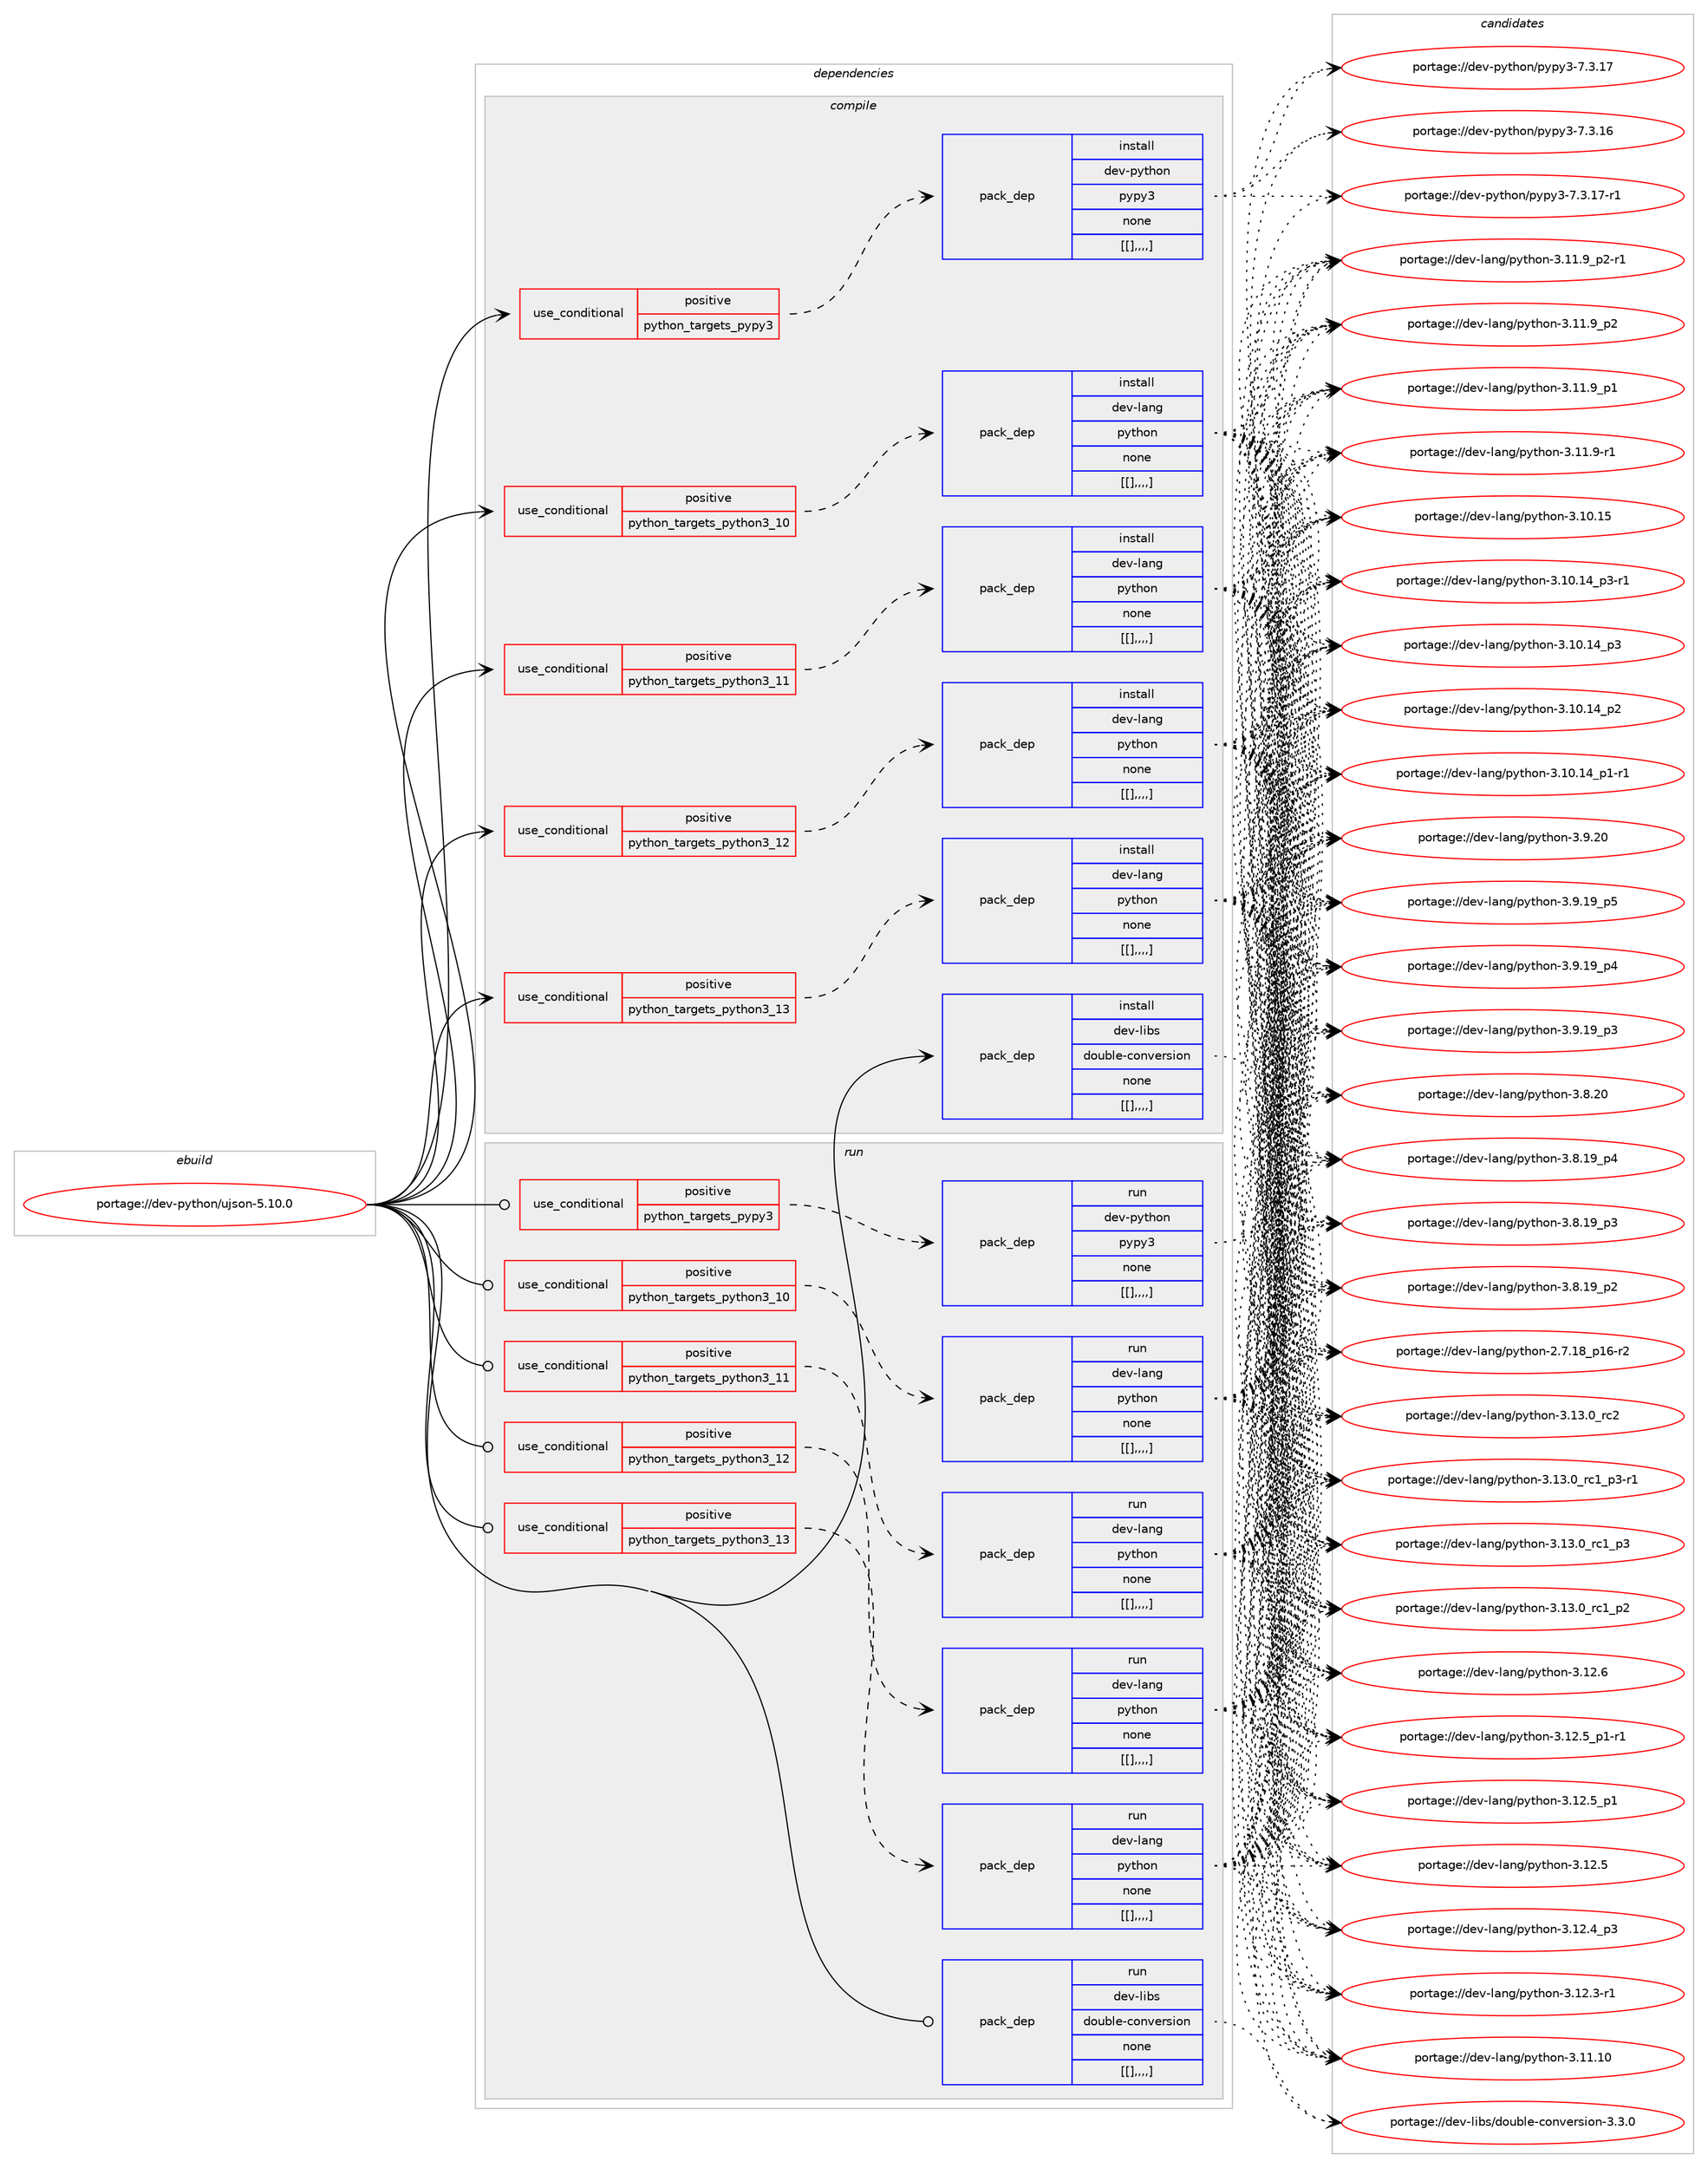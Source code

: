 digraph prolog {

# *************
# Graph options
# *************

newrank=true;
concentrate=true;
compound=true;
graph [rankdir=LR,fontname=Helvetica,fontsize=10,ranksep=1.5];#, ranksep=2.5, nodesep=0.2];
edge  [arrowhead=vee];
node  [fontname=Helvetica,fontsize=10];

# **********
# The ebuild
# **********

subgraph cluster_leftcol {
color=gray;
label=<<i>ebuild</i>>;
id [label="portage://dev-python/ujson-5.10.0", color=red, width=4, href="../dev-python/ujson-5.10.0.svg"];
}

# ****************
# The dependencies
# ****************

subgraph cluster_midcol {
color=gray;
label=<<i>dependencies</i>>;
subgraph cluster_compile {
fillcolor="#eeeeee";
style=filled;
label=<<i>compile</i>>;
subgraph cond41889 {
dependency168831 [label=<<TABLE BORDER="0" CELLBORDER="1" CELLSPACING="0" CELLPADDING="4"><TR><TD ROWSPAN="3" CELLPADDING="10">use_conditional</TD></TR><TR><TD>positive</TD></TR><TR><TD>python_targets_pypy3</TD></TR></TABLE>>, shape=none, color=red];
subgraph pack125676 {
dependency168832 [label=<<TABLE BORDER="0" CELLBORDER="1" CELLSPACING="0" CELLPADDING="4" WIDTH="220"><TR><TD ROWSPAN="6" CELLPADDING="30">pack_dep</TD></TR><TR><TD WIDTH="110">install</TD></TR><TR><TD>dev-python</TD></TR><TR><TD>pypy3</TD></TR><TR><TD>none</TD></TR><TR><TD>[[],,,,]</TD></TR></TABLE>>, shape=none, color=blue];
}
dependency168831:e -> dependency168832:w [weight=20,style="dashed",arrowhead="vee"];
}
id:e -> dependency168831:w [weight=20,style="solid",arrowhead="vee"];
subgraph cond41890 {
dependency168833 [label=<<TABLE BORDER="0" CELLBORDER="1" CELLSPACING="0" CELLPADDING="4"><TR><TD ROWSPAN="3" CELLPADDING="10">use_conditional</TD></TR><TR><TD>positive</TD></TR><TR><TD>python_targets_python3_10</TD></TR></TABLE>>, shape=none, color=red];
subgraph pack125677 {
dependency168834 [label=<<TABLE BORDER="0" CELLBORDER="1" CELLSPACING="0" CELLPADDING="4" WIDTH="220"><TR><TD ROWSPAN="6" CELLPADDING="30">pack_dep</TD></TR><TR><TD WIDTH="110">install</TD></TR><TR><TD>dev-lang</TD></TR><TR><TD>python</TD></TR><TR><TD>none</TD></TR><TR><TD>[[],,,,]</TD></TR></TABLE>>, shape=none, color=blue];
}
dependency168833:e -> dependency168834:w [weight=20,style="dashed",arrowhead="vee"];
}
id:e -> dependency168833:w [weight=20,style="solid",arrowhead="vee"];
subgraph cond41891 {
dependency168835 [label=<<TABLE BORDER="0" CELLBORDER="1" CELLSPACING="0" CELLPADDING="4"><TR><TD ROWSPAN="3" CELLPADDING="10">use_conditional</TD></TR><TR><TD>positive</TD></TR><TR><TD>python_targets_python3_11</TD></TR></TABLE>>, shape=none, color=red];
subgraph pack125678 {
dependency168836 [label=<<TABLE BORDER="0" CELLBORDER="1" CELLSPACING="0" CELLPADDING="4" WIDTH="220"><TR><TD ROWSPAN="6" CELLPADDING="30">pack_dep</TD></TR><TR><TD WIDTH="110">install</TD></TR><TR><TD>dev-lang</TD></TR><TR><TD>python</TD></TR><TR><TD>none</TD></TR><TR><TD>[[],,,,]</TD></TR></TABLE>>, shape=none, color=blue];
}
dependency168835:e -> dependency168836:w [weight=20,style="dashed",arrowhead="vee"];
}
id:e -> dependency168835:w [weight=20,style="solid",arrowhead="vee"];
subgraph cond41892 {
dependency168837 [label=<<TABLE BORDER="0" CELLBORDER="1" CELLSPACING="0" CELLPADDING="4"><TR><TD ROWSPAN="3" CELLPADDING="10">use_conditional</TD></TR><TR><TD>positive</TD></TR><TR><TD>python_targets_python3_12</TD></TR></TABLE>>, shape=none, color=red];
subgraph pack125679 {
dependency168838 [label=<<TABLE BORDER="0" CELLBORDER="1" CELLSPACING="0" CELLPADDING="4" WIDTH="220"><TR><TD ROWSPAN="6" CELLPADDING="30">pack_dep</TD></TR><TR><TD WIDTH="110">install</TD></TR><TR><TD>dev-lang</TD></TR><TR><TD>python</TD></TR><TR><TD>none</TD></TR><TR><TD>[[],,,,]</TD></TR></TABLE>>, shape=none, color=blue];
}
dependency168837:e -> dependency168838:w [weight=20,style="dashed",arrowhead="vee"];
}
id:e -> dependency168837:w [weight=20,style="solid",arrowhead="vee"];
subgraph cond41893 {
dependency168839 [label=<<TABLE BORDER="0" CELLBORDER="1" CELLSPACING="0" CELLPADDING="4"><TR><TD ROWSPAN="3" CELLPADDING="10">use_conditional</TD></TR><TR><TD>positive</TD></TR><TR><TD>python_targets_python3_13</TD></TR></TABLE>>, shape=none, color=red];
subgraph pack125680 {
dependency168840 [label=<<TABLE BORDER="0" CELLBORDER="1" CELLSPACING="0" CELLPADDING="4" WIDTH="220"><TR><TD ROWSPAN="6" CELLPADDING="30">pack_dep</TD></TR><TR><TD WIDTH="110">install</TD></TR><TR><TD>dev-lang</TD></TR><TR><TD>python</TD></TR><TR><TD>none</TD></TR><TR><TD>[[],,,,]</TD></TR></TABLE>>, shape=none, color=blue];
}
dependency168839:e -> dependency168840:w [weight=20,style="dashed",arrowhead="vee"];
}
id:e -> dependency168839:w [weight=20,style="solid",arrowhead="vee"];
subgraph pack125681 {
dependency168841 [label=<<TABLE BORDER="0" CELLBORDER="1" CELLSPACING="0" CELLPADDING="4" WIDTH="220"><TR><TD ROWSPAN="6" CELLPADDING="30">pack_dep</TD></TR><TR><TD WIDTH="110">install</TD></TR><TR><TD>dev-libs</TD></TR><TR><TD>double-conversion</TD></TR><TR><TD>none</TD></TR><TR><TD>[[],,,,]</TD></TR></TABLE>>, shape=none, color=blue];
}
id:e -> dependency168841:w [weight=20,style="solid",arrowhead="vee"];
}
subgraph cluster_compileandrun {
fillcolor="#eeeeee";
style=filled;
label=<<i>compile and run</i>>;
}
subgraph cluster_run {
fillcolor="#eeeeee";
style=filled;
label=<<i>run</i>>;
subgraph cond41894 {
dependency168842 [label=<<TABLE BORDER="0" CELLBORDER="1" CELLSPACING="0" CELLPADDING="4"><TR><TD ROWSPAN="3" CELLPADDING="10">use_conditional</TD></TR><TR><TD>positive</TD></TR><TR><TD>python_targets_pypy3</TD></TR></TABLE>>, shape=none, color=red];
subgraph pack125682 {
dependency168843 [label=<<TABLE BORDER="0" CELLBORDER="1" CELLSPACING="0" CELLPADDING="4" WIDTH="220"><TR><TD ROWSPAN="6" CELLPADDING="30">pack_dep</TD></TR><TR><TD WIDTH="110">run</TD></TR><TR><TD>dev-python</TD></TR><TR><TD>pypy3</TD></TR><TR><TD>none</TD></TR><TR><TD>[[],,,,]</TD></TR></TABLE>>, shape=none, color=blue];
}
dependency168842:e -> dependency168843:w [weight=20,style="dashed",arrowhead="vee"];
}
id:e -> dependency168842:w [weight=20,style="solid",arrowhead="odot"];
subgraph cond41895 {
dependency168844 [label=<<TABLE BORDER="0" CELLBORDER="1" CELLSPACING="0" CELLPADDING="4"><TR><TD ROWSPAN="3" CELLPADDING="10">use_conditional</TD></TR><TR><TD>positive</TD></TR><TR><TD>python_targets_python3_10</TD></TR></TABLE>>, shape=none, color=red];
subgraph pack125683 {
dependency168845 [label=<<TABLE BORDER="0" CELLBORDER="1" CELLSPACING="0" CELLPADDING="4" WIDTH="220"><TR><TD ROWSPAN="6" CELLPADDING="30">pack_dep</TD></TR><TR><TD WIDTH="110">run</TD></TR><TR><TD>dev-lang</TD></TR><TR><TD>python</TD></TR><TR><TD>none</TD></TR><TR><TD>[[],,,,]</TD></TR></TABLE>>, shape=none, color=blue];
}
dependency168844:e -> dependency168845:w [weight=20,style="dashed",arrowhead="vee"];
}
id:e -> dependency168844:w [weight=20,style="solid",arrowhead="odot"];
subgraph cond41896 {
dependency168846 [label=<<TABLE BORDER="0" CELLBORDER="1" CELLSPACING="0" CELLPADDING="4"><TR><TD ROWSPAN="3" CELLPADDING="10">use_conditional</TD></TR><TR><TD>positive</TD></TR><TR><TD>python_targets_python3_11</TD></TR></TABLE>>, shape=none, color=red];
subgraph pack125684 {
dependency168847 [label=<<TABLE BORDER="0" CELLBORDER="1" CELLSPACING="0" CELLPADDING="4" WIDTH="220"><TR><TD ROWSPAN="6" CELLPADDING="30">pack_dep</TD></TR><TR><TD WIDTH="110">run</TD></TR><TR><TD>dev-lang</TD></TR><TR><TD>python</TD></TR><TR><TD>none</TD></TR><TR><TD>[[],,,,]</TD></TR></TABLE>>, shape=none, color=blue];
}
dependency168846:e -> dependency168847:w [weight=20,style="dashed",arrowhead="vee"];
}
id:e -> dependency168846:w [weight=20,style="solid",arrowhead="odot"];
subgraph cond41897 {
dependency168848 [label=<<TABLE BORDER="0" CELLBORDER="1" CELLSPACING="0" CELLPADDING="4"><TR><TD ROWSPAN="3" CELLPADDING="10">use_conditional</TD></TR><TR><TD>positive</TD></TR><TR><TD>python_targets_python3_12</TD></TR></TABLE>>, shape=none, color=red];
subgraph pack125685 {
dependency168849 [label=<<TABLE BORDER="0" CELLBORDER="1" CELLSPACING="0" CELLPADDING="4" WIDTH="220"><TR><TD ROWSPAN="6" CELLPADDING="30">pack_dep</TD></TR><TR><TD WIDTH="110">run</TD></TR><TR><TD>dev-lang</TD></TR><TR><TD>python</TD></TR><TR><TD>none</TD></TR><TR><TD>[[],,,,]</TD></TR></TABLE>>, shape=none, color=blue];
}
dependency168848:e -> dependency168849:w [weight=20,style="dashed",arrowhead="vee"];
}
id:e -> dependency168848:w [weight=20,style="solid",arrowhead="odot"];
subgraph cond41898 {
dependency168850 [label=<<TABLE BORDER="0" CELLBORDER="1" CELLSPACING="0" CELLPADDING="4"><TR><TD ROWSPAN="3" CELLPADDING="10">use_conditional</TD></TR><TR><TD>positive</TD></TR><TR><TD>python_targets_python3_13</TD></TR></TABLE>>, shape=none, color=red];
subgraph pack125686 {
dependency168851 [label=<<TABLE BORDER="0" CELLBORDER="1" CELLSPACING="0" CELLPADDING="4" WIDTH="220"><TR><TD ROWSPAN="6" CELLPADDING="30">pack_dep</TD></TR><TR><TD WIDTH="110">run</TD></TR><TR><TD>dev-lang</TD></TR><TR><TD>python</TD></TR><TR><TD>none</TD></TR><TR><TD>[[],,,,]</TD></TR></TABLE>>, shape=none, color=blue];
}
dependency168850:e -> dependency168851:w [weight=20,style="dashed",arrowhead="vee"];
}
id:e -> dependency168850:w [weight=20,style="solid",arrowhead="odot"];
subgraph pack125687 {
dependency168852 [label=<<TABLE BORDER="0" CELLBORDER="1" CELLSPACING="0" CELLPADDING="4" WIDTH="220"><TR><TD ROWSPAN="6" CELLPADDING="30">pack_dep</TD></TR><TR><TD WIDTH="110">run</TD></TR><TR><TD>dev-libs</TD></TR><TR><TD>double-conversion</TD></TR><TR><TD>none</TD></TR><TR><TD>[[],,,,]</TD></TR></TABLE>>, shape=none, color=blue];
}
id:e -> dependency168852:w [weight=20,style="solid",arrowhead="odot"];
}
}

# **************
# The candidates
# **************

subgraph cluster_choices {
rank=same;
color=gray;
label=<<i>candidates</i>>;

subgraph choice125676 {
color=black;
nodesep=1;
choice100101118451121211161041111104711212111212151455546514649554511449 [label="portage://dev-python/pypy3-7.3.17-r1", color=red, width=4,href="../dev-python/pypy3-7.3.17-r1.svg"];
choice10010111845112121116104111110471121211121215145554651464955 [label="portage://dev-python/pypy3-7.3.17", color=red, width=4,href="../dev-python/pypy3-7.3.17.svg"];
choice10010111845112121116104111110471121211121215145554651464954 [label="portage://dev-python/pypy3-7.3.16", color=red, width=4,href="../dev-python/pypy3-7.3.16.svg"];
dependency168832:e -> choice100101118451121211161041111104711212111212151455546514649554511449:w [style=dotted,weight="100"];
dependency168832:e -> choice10010111845112121116104111110471121211121215145554651464955:w [style=dotted,weight="100"];
dependency168832:e -> choice10010111845112121116104111110471121211121215145554651464954:w [style=dotted,weight="100"];
}
subgraph choice125677 {
color=black;
nodesep=1;
choice10010111845108971101034711212111610411111045514649514648951149950 [label="portage://dev-lang/python-3.13.0_rc2", color=red, width=4,href="../dev-lang/python-3.13.0_rc2.svg"];
choice1001011184510897110103471121211161041111104551464951464895114994995112514511449 [label="portage://dev-lang/python-3.13.0_rc1_p3-r1", color=red, width=4,href="../dev-lang/python-3.13.0_rc1_p3-r1.svg"];
choice100101118451089711010347112121116104111110455146495146489511499499511251 [label="portage://dev-lang/python-3.13.0_rc1_p3", color=red, width=4,href="../dev-lang/python-3.13.0_rc1_p3.svg"];
choice100101118451089711010347112121116104111110455146495146489511499499511250 [label="portage://dev-lang/python-3.13.0_rc1_p2", color=red, width=4,href="../dev-lang/python-3.13.0_rc1_p2.svg"];
choice10010111845108971101034711212111610411111045514649504654 [label="portage://dev-lang/python-3.12.6", color=red, width=4,href="../dev-lang/python-3.12.6.svg"];
choice1001011184510897110103471121211161041111104551464950465395112494511449 [label="portage://dev-lang/python-3.12.5_p1-r1", color=red, width=4,href="../dev-lang/python-3.12.5_p1-r1.svg"];
choice100101118451089711010347112121116104111110455146495046539511249 [label="portage://dev-lang/python-3.12.5_p1", color=red, width=4,href="../dev-lang/python-3.12.5_p1.svg"];
choice10010111845108971101034711212111610411111045514649504653 [label="portage://dev-lang/python-3.12.5", color=red, width=4,href="../dev-lang/python-3.12.5.svg"];
choice100101118451089711010347112121116104111110455146495046529511251 [label="portage://dev-lang/python-3.12.4_p3", color=red, width=4,href="../dev-lang/python-3.12.4_p3.svg"];
choice100101118451089711010347112121116104111110455146495046514511449 [label="portage://dev-lang/python-3.12.3-r1", color=red, width=4,href="../dev-lang/python-3.12.3-r1.svg"];
choice1001011184510897110103471121211161041111104551464949464948 [label="portage://dev-lang/python-3.11.10", color=red, width=4,href="../dev-lang/python-3.11.10.svg"];
choice1001011184510897110103471121211161041111104551464949465795112504511449 [label="portage://dev-lang/python-3.11.9_p2-r1", color=red, width=4,href="../dev-lang/python-3.11.9_p2-r1.svg"];
choice100101118451089711010347112121116104111110455146494946579511250 [label="portage://dev-lang/python-3.11.9_p2", color=red, width=4,href="../dev-lang/python-3.11.9_p2.svg"];
choice100101118451089711010347112121116104111110455146494946579511249 [label="portage://dev-lang/python-3.11.9_p1", color=red, width=4,href="../dev-lang/python-3.11.9_p1.svg"];
choice100101118451089711010347112121116104111110455146494946574511449 [label="portage://dev-lang/python-3.11.9-r1", color=red, width=4,href="../dev-lang/python-3.11.9-r1.svg"];
choice1001011184510897110103471121211161041111104551464948464953 [label="portage://dev-lang/python-3.10.15", color=red, width=4,href="../dev-lang/python-3.10.15.svg"];
choice100101118451089711010347112121116104111110455146494846495295112514511449 [label="portage://dev-lang/python-3.10.14_p3-r1", color=red, width=4,href="../dev-lang/python-3.10.14_p3-r1.svg"];
choice10010111845108971101034711212111610411111045514649484649529511251 [label="portage://dev-lang/python-3.10.14_p3", color=red, width=4,href="../dev-lang/python-3.10.14_p3.svg"];
choice10010111845108971101034711212111610411111045514649484649529511250 [label="portage://dev-lang/python-3.10.14_p2", color=red, width=4,href="../dev-lang/python-3.10.14_p2.svg"];
choice100101118451089711010347112121116104111110455146494846495295112494511449 [label="portage://dev-lang/python-3.10.14_p1-r1", color=red, width=4,href="../dev-lang/python-3.10.14_p1-r1.svg"];
choice10010111845108971101034711212111610411111045514657465048 [label="portage://dev-lang/python-3.9.20", color=red, width=4,href="../dev-lang/python-3.9.20.svg"];
choice100101118451089711010347112121116104111110455146574649579511253 [label="portage://dev-lang/python-3.9.19_p5", color=red, width=4,href="../dev-lang/python-3.9.19_p5.svg"];
choice100101118451089711010347112121116104111110455146574649579511252 [label="portage://dev-lang/python-3.9.19_p4", color=red, width=4,href="../dev-lang/python-3.9.19_p4.svg"];
choice100101118451089711010347112121116104111110455146574649579511251 [label="portage://dev-lang/python-3.9.19_p3", color=red, width=4,href="../dev-lang/python-3.9.19_p3.svg"];
choice10010111845108971101034711212111610411111045514656465048 [label="portage://dev-lang/python-3.8.20", color=red, width=4,href="../dev-lang/python-3.8.20.svg"];
choice100101118451089711010347112121116104111110455146564649579511252 [label="portage://dev-lang/python-3.8.19_p4", color=red, width=4,href="../dev-lang/python-3.8.19_p4.svg"];
choice100101118451089711010347112121116104111110455146564649579511251 [label="portage://dev-lang/python-3.8.19_p3", color=red, width=4,href="../dev-lang/python-3.8.19_p3.svg"];
choice100101118451089711010347112121116104111110455146564649579511250 [label="portage://dev-lang/python-3.8.19_p2", color=red, width=4,href="../dev-lang/python-3.8.19_p2.svg"];
choice100101118451089711010347112121116104111110455046554649569511249544511450 [label="portage://dev-lang/python-2.7.18_p16-r2", color=red, width=4,href="../dev-lang/python-2.7.18_p16-r2.svg"];
dependency168834:e -> choice10010111845108971101034711212111610411111045514649514648951149950:w [style=dotted,weight="100"];
dependency168834:e -> choice1001011184510897110103471121211161041111104551464951464895114994995112514511449:w [style=dotted,weight="100"];
dependency168834:e -> choice100101118451089711010347112121116104111110455146495146489511499499511251:w [style=dotted,weight="100"];
dependency168834:e -> choice100101118451089711010347112121116104111110455146495146489511499499511250:w [style=dotted,weight="100"];
dependency168834:e -> choice10010111845108971101034711212111610411111045514649504654:w [style=dotted,weight="100"];
dependency168834:e -> choice1001011184510897110103471121211161041111104551464950465395112494511449:w [style=dotted,weight="100"];
dependency168834:e -> choice100101118451089711010347112121116104111110455146495046539511249:w [style=dotted,weight="100"];
dependency168834:e -> choice10010111845108971101034711212111610411111045514649504653:w [style=dotted,weight="100"];
dependency168834:e -> choice100101118451089711010347112121116104111110455146495046529511251:w [style=dotted,weight="100"];
dependency168834:e -> choice100101118451089711010347112121116104111110455146495046514511449:w [style=dotted,weight="100"];
dependency168834:e -> choice1001011184510897110103471121211161041111104551464949464948:w [style=dotted,weight="100"];
dependency168834:e -> choice1001011184510897110103471121211161041111104551464949465795112504511449:w [style=dotted,weight="100"];
dependency168834:e -> choice100101118451089711010347112121116104111110455146494946579511250:w [style=dotted,weight="100"];
dependency168834:e -> choice100101118451089711010347112121116104111110455146494946579511249:w [style=dotted,weight="100"];
dependency168834:e -> choice100101118451089711010347112121116104111110455146494946574511449:w [style=dotted,weight="100"];
dependency168834:e -> choice1001011184510897110103471121211161041111104551464948464953:w [style=dotted,weight="100"];
dependency168834:e -> choice100101118451089711010347112121116104111110455146494846495295112514511449:w [style=dotted,weight="100"];
dependency168834:e -> choice10010111845108971101034711212111610411111045514649484649529511251:w [style=dotted,weight="100"];
dependency168834:e -> choice10010111845108971101034711212111610411111045514649484649529511250:w [style=dotted,weight="100"];
dependency168834:e -> choice100101118451089711010347112121116104111110455146494846495295112494511449:w [style=dotted,weight="100"];
dependency168834:e -> choice10010111845108971101034711212111610411111045514657465048:w [style=dotted,weight="100"];
dependency168834:e -> choice100101118451089711010347112121116104111110455146574649579511253:w [style=dotted,weight="100"];
dependency168834:e -> choice100101118451089711010347112121116104111110455146574649579511252:w [style=dotted,weight="100"];
dependency168834:e -> choice100101118451089711010347112121116104111110455146574649579511251:w [style=dotted,weight="100"];
dependency168834:e -> choice10010111845108971101034711212111610411111045514656465048:w [style=dotted,weight="100"];
dependency168834:e -> choice100101118451089711010347112121116104111110455146564649579511252:w [style=dotted,weight="100"];
dependency168834:e -> choice100101118451089711010347112121116104111110455146564649579511251:w [style=dotted,weight="100"];
dependency168834:e -> choice100101118451089711010347112121116104111110455146564649579511250:w [style=dotted,weight="100"];
dependency168834:e -> choice100101118451089711010347112121116104111110455046554649569511249544511450:w [style=dotted,weight="100"];
}
subgraph choice125678 {
color=black;
nodesep=1;
choice10010111845108971101034711212111610411111045514649514648951149950 [label="portage://dev-lang/python-3.13.0_rc2", color=red, width=4,href="../dev-lang/python-3.13.0_rc2.svg"];
choice1001011184510897110103471121211161041111104551464951464895114994995112514511449 [label="portage://dev-lang/python-3.13.0_rc1_p3-r1", color=red, width=4,href="../dev-lang/python-3.13.0_rc1_p3-r1.svg"];
choice100101118451089711010347112121116104111110455146495146489511499499511251 [label="portage://dev-lang/python-3.13.0_rc1_p3", color=red, width=4,href="../dev-lang/python-3.13.0_rc1_p3.svg"];
choice100101118451089711010347112121116104111110455146495146489511499499511250 [label="portage://dev-lang/python-3.13.0_rc1_p2", color=red, width=4,href="../dev-lang/python-3.13.0_rc1_p2.svg"];
choice10010111845108971101034711212111610411111045514649504654 [label="portage://dev-lang/python-3.12.6", color=red, width=4,href="../dev-lang/python-3.12.6.svg"];
choice1001011184510897110103471121211161041111104551464950465395112494511449 [label="portage://dev-lang/python-3.12.5_p1-r1", color=red, width=4,href="../dev-lang/python-3.12.5_p1-r1.svg"];
choice100101118451089711010347112121116104111110455146495046539511249 [label="portage://dev-lang/python-3.12.5_p1", color=red, width=4,href="../dev-lang/python-3.12.5_p1.svg"];
choice10010111845108971101034711212111610411111045514649504653 [label="portage://dev-lang/python-3.12.5", color=red, width=4,href="../dev-lang/python-3.12.5.svg"];
choice100101118451089711010347112121116104111110455146495046529511251 [label="portage://dev-lang/python-3.12.4_p3", color=red, width=4,href="../dev-lang/python-3.12.4_p3.svg"];
choice100101118451089711010347112121116104111110455146495046514511449 [label="portage://dev-lang/python-3.12.3-r1", color=red, width=4,href="../dev-lang/python-3.12.3-r1.svg"];
choice1001011184510897110103471121211161041111104551464949464948 [label="portage://dev-lang/python-3.11.10", color=red, width=4,href="../dev-lang/python-3.11.10.svg"];
choice1001011184510897110103471121211161041111104551464949465795112504511449 [label="portage://dev-lang/python-3.11.9_p2-r1", color=red, width=4,href="../dev-lang/python-3.11.9_p2-r1.svg"];
choice100101118451089711010347112121116104111110455146494946579511250 [label="portage://dev-lang/python-3.11.9_p2", color=red, width=4,href="../dev-lang/python-3.11.9_p2.svg"];
choice100101118451089711010347112121116104111110455146494946579511249 [label="portage://dev-lang/python-3.11.9_p1", color=red, width=4,href="../dev-lang/python-3.11.9_p1.svg"];
choice100101118451089711010347112121116104111110455146494946574511449 [label="portage://dev-lang/python-3.11.9-r1", color=red, width=4,href="../dev-lang/python-3.11.9-r1.svg"];
choice1001011184510897110103471121211161041111104551464948464953 [label="portage://dev-lang/python-3.10.15", color=red, width=4,href="../dev-lang/python-3.10.15.svg"];
choice100101118451089711010347112121116104111110455146494846495295112514511449 [label="portage://dev-lang/python-3.10.14_p3-r1", color=red, width=4,href="../dev-lang/python-3.10.14_p3-r1.svg"];
choice10010111845108971101034711212111610411111045514649484649529511251 [label="portage://dev-lang/python-3.10.14_p3", color=red, width=4,href="../dev-lang/python-3.10.14_p3.svg"];
choice10010111845108971101034711212111610411111045514649484649529511250 [label="portage://dev-lang/python-3.10.14_p2", color=red, width=4,href="../dev-lang/python-3.10.14_p2.svg"];
choice100101118451089711010347112121116104111110455146494846495295112494511449 [label="portage://dev-lang/python-3.10.14_p1-r1", color=red, width=4,href="../dev-lang/python-3.10.14_p1-r1.svg"];
choice10010111845108971101034711212111610411111045514657465048 [label="portage://dev-lang/python-3.9.20", color=red, width=4,href="../dev-lang/python-3.9.20.svg"];
choice100101118451089711010347112121116104111110455146574649579511253 [label="portage://dev-lang/python-3.9.19_p5", color=red, width=4,href="../dev-lang/python-3.9.19_p5.svg"];
choice100101118451089711010347112121116104111110455146574649579511252 [label="portage://dev-lang/python-3.9.19_p4", color=red, width=4,href="../dev-lang/python-3.9.19_p4.svg"];
choice100101118451089711010347112121116104111110455146574649579511251 [label="portage://dev-lang/python-3.9.19_p3", color=red, width=4,href="../dev-lang/python-3.9.19_p3.svg"];
choice10010111845108971101034711212111610411111045514656465048 [label="portage://dev-lang/python-3.8.20", color=red, width=4,href="../dev-lang/python-3.8.20.svg"];
choice100101118451089711010347112121116104111110455146564649579511252 [label="portage://dev-lang/python-3.8.19_p4", color=red, width=4,href="../dev-lang/python-3.8.19_p4.svg"];
choice100101118451089711010347112121116104111110455146564649579511251 [label="portage://dev-lang/python-3.8.19_p3", color=red, width=4,href="../dev-lang/python-3.8.19_p3.svg"];
choice100101118451089711010347112121116104111110455146564649579511250 [label="portage://dev-lang/python-3.8.19_p2", color=red, width=4,href="../dev-lang/python-3.8.19_p2.svg"];
choice100101118451089711010347112121116104111110455046554649569511249544511450 [label="portage://dev-lang/python-2.7.18_p16-r2", color=red, width=4,href="../dev-lang/python-2.7.18_p16-r2.svg"];
dependency168836:e -> choice10010111845108971101034711212111610411111045514649514648951149950:w [style=dotted,weight="100"];
dependency168836:e -> choice1001011184510897110103471121211161041111104551464951464895114994995112514511449:w [style=dotted,weight="100"];
dependency168836:e -> choice100101118451089711010347112121116104111110455146495146489511499499511251:w [style=dotted,weight="100"];
dependency168836:e -> choice100101118451089711010347112121116104111110455146495146489511499499511250:w [style=dotted,weight="100"];
dependency168836:e -> choice10010111845108971101034711212111610411111045514649504654:w [style=dotted,weight="100"];
dependency168836:e -> choice1001011184510897110103471121211161041111104551464950465395112494511449:w [style=dotted,weight="100"];
dependency168836:e -> choice100101118451089711010347112121116104111110455146495046539511249:w [style=dotted,weight="100"];
dependency168836:e -> choice10010111845108971101034711212111610411111045514649504653:w [style=dotted,weight="100"];
dependency168836:e -> choice100101118451089711010347112121116104111110455146495046529511251:w [style=dotted,weight="100"];
dependency168836:e -> choice100101118451089711010347112121116104111110455146495046514511449:w [style=dotted,weight="100"];
dependency168836:e -> choice1001011184510897110103471121211161041111104551464949464948:w [style=dotted,weight="100"];
dependency168836:e -> choice1001011184510897110103471121211161041111104551464949465795112504511449:w [style=dotted,weight="100"];
dependency168836:e -> choice100101118451089711010347112121116104111110455146494946579511250:w [style=dotted,weight="100"];
dependency168836:e -> choice100101118451089711010347112121116104111110455146494946579511249:w [style=dotted,weight="100"];
dependency168836:e -> choice100101118451089711010347112121116104111110455146494946574511449:w [style=dotted,weight="100"];
dependency168836:e -> choice1001011184510897110103471121211161041111104551464948464953:w [style=dotted,weight="100"];
dependency168836:e -> choice100101118451089711010347112121116104111110455146494846495295112514511449:w [style=dotted,weight="100"];
dependency168836:e -> choice10010111845108971101034711212111610411111045514649484649529511251:w [style=dotted,weight="100"];
dependency168836:e -> choice10010111845108971101034711212111610411111045514649484649529511250:w [style=dotted,weight="100"];
dependency168836:e -> choice100101118451089711010347112121116104111110455146494846495295112494511449:w [style=dotted,weight="100"];
dependency168836:e -> choice10010111845108971101034711212111610411111045514657465048:w [style=dotted,weight="100"];
dependency168836:e -> choice100101118451089711010347112121116104111110455146574649579511253:w [style=dotted,weight="100"];
dependency168836:e -> choice100101118451089711010347112121116104111110455146574649579511252:w [style=dotted,weight="100"];
dependency168836:e -> choice100101118451089711010347112121116104111110455146574649579511251:w [style=dotted,weight="100"];
dependency168836:e -> choice10010111845108971101034711212111610411111045514656465048:w [style=dotted,weight="100"];
dependency168836:e -> choice100101118451089711010347112121116104111110455146564649579511252:w [style=dotted,weight="100"];
dependency168836:e -> choice100101118451089711010347112121116104111110455146564649579511251:w [style=dotted,weight="100"];
dependency168836:e -> choice100101118451089711010347112121116104111110455146564649579511250:w [style=dotted,weight="100"];
dependency168836:e -> choice100101118451089711010347112121116104111110455046554649569511249544511450:w [style=dotted,weight="100"];
}
subgraph choice125679 {
color=black;
nodesep=1;
choice10010111845108971101034711212111610411111045514649514648951149950 [label="portage://dev-lang/python-3.13.0_rc2", color=red, width=4,href="../dev-lang/python-3.13.0_rc2.svg"];
choice1001011184510897110103471121211161041111104551464951464895114994995112514511449 [label="portage://dev-lang/python-3.13.0_rc1_p3-r1", color=red, width=4,href="../dev-lang/python-3.13.0_rc1_p3-r1.svg"];
choice100101118451089711010347112121116104111110455146495146489511499499511251 [label="portage://dev-lang/python-3.13.0_rc1_p3", color=red, width=4,href="../dev-lang/python-3.13.0_rc1_p3.svg"];
choice100101118451089711010347112121116104111110455146495146489511499499511250 [label="portage://dev-lang/python-3.13.0_rc1_p2", color=red, width=4,href="../dev-lang/python-3.13.0_rc1_p2.svg"];
choice10010111845108971101034711212111610411111045514649504654 [label="portage://dev-lang/python-3.12.6", color=red, width=4,href="../dev-lang/python-3.12.6.svg"];
choice1001011184510897110103471121211161041111104551464950465395112494511449 [label="portage://dev-lang/python-3.12.5_p1-r1", color=red, width=4,href="../dev-lang/python-3.12.5_p1-r1.svg"];
choice100101118451089711010347112121116104111110455146495046539511249 [label="portage://dev-lang/python-3.12.5_p1", color=red, width=4,href="../dev-lang/python-3.12.5_p1.svg"];
choice10010111845108971101034711212111610411111045514649504653 [label="portage://dev-lang/python-3.12.5", color=red, width=4,href="../dev-lang/python-3.12.5.svg"];
choice100101118451089711010347112121116104111110455146495046529511251 [label="portage://dev-lang/python-3.12.4_p3", color=red, width=4,href="../dev-lang/python-3.12.4_p3.svg"];
choice100101118451089711010347112121116104111110455146495046514511449 [label="portage://dev-lang/python-3.12.3-r1", color=red, width=4,href="../dev-lang/python-3.12.3-r1.svg"];
choice1001011184510897110103471121211161041111104551464949464948 [label="portage://dev-lang/python-3.11.10", color=red, width=4,href="../dev-lang/python-3.11.10.svg"];
choice1001011184510897110103471121211161041111104551464949465795112504511449 [label="portage://dev-lang/python-3.11.9_p2-r1", color=red, width=4,href="../dev-lang/python-3.11.9_p2-r1.svg"];
choice100101118451089711010347112121116104111110455146494946579511250 [label="portage://dev-lang/python-3.11.9_p2", color=red, width=4,href="../dev-lang/python-3.11.9_p2.svg"];
choice100101118451089711010347112121116104111110455146494946579511249 [label="portage://dev-lang/python-3.11.9_p1", color=red, width=4,href="../dev-lang/python-3.11.9_p1.svg"];
choice100101118451089711010347112121116104111110455146494946574511449 [label="portage://dev-lang/python-3.11.9-r1", color=red, width=4,href="../dev-lang/python-3.11.9-r1.svg"];
choice1001011184510897110103471121211161041111104551464948464953 [label="portage://dev-lang/python-3.10.15", color=red, width=4,href="../dev-lang/python-3.10.15.svg"];
choice100101118451089711010347112121116104111110455146494846495295112514511449 [label="portage://dev-lang/python-3.10.14_p3-r1", color=red, width=4,href="../dev-lang/python-3.10.14_p3-r1.svg"];
choice10010111845108971101034711212111610411111045514649484649529511251 [label="portage://dev-lang/python-3.10.14_p3", color=red, width=4,href="../dev-lang/python-3.10.14_p3.svg"];
choice10010111845108971101034711212111610411111045514649484649529511250 [label="portage://dev-lang/python-3.10.14_p2", color=red, width=4,href="../dev-lang/python-3.10.14_p2.svg"];
choice100101118451089711010347112121116104111110455146494846495295112494511449 [label="portage://dev-lang/python-3.10.14_p1-r1", color=red, width=4,href="../dev-lang/python-3.10.14_p1-r1.svg"];
choice10010111845108971101034711212111610411111045514657465048 [label="portage://dev-lang/python-3.9.20", color=red, width=4,href="../dev-lang/python-3.9.20.svg"];
choice100101118451089711010347112121116104111110455146574649579511253 [label="portage://dev-lang/python-3.9.19_p5", color=red, width=4,href="../dev-lang/python-3.9.19_p5.svg"];
choice100101118451089711010347112121116104111110455146574649579511252 [label="portage://dev-lang/python-3.9.19_p4", color=red, width=4,href="../dev-lang/python-3.9.19_p4.svg"];
choice100101118451089711010347112121116104111110455146574649579511251 [label="portage://dev-lang/python-3.9.19_p3", color=red, width=4,href="../dev-lang/python-3.9.19_p3.svg"];
choice10010111845108971101034711212111610411111045514656465048 [label="portage://dev-lang/python-3.8.20", color=red, width=4,href="../dev-lang/python-3.8.20.svg"];
choice100101118451089711010347112121116104111110455146564649579511252 [label="portage://dev-lang/python-3.8.19_p4", color=red, width=4,href="../dev-lang/python-3.8.19_p4.svg"];
choice100101118451089711010347112121116104111110455146564649579511251 [label="portage://dev-lang/python-3.8.19_p3", color=red, width=4,href="../dev-lang/python-3.8.19_p3.svg"];
choice100101118451089711010347112121116104111110455146564649579511250 [label="portage://dev-lang/python-3.8.19_p2", color=red, width=4,href="../dev-lang/python-3.8.19_p2.svg"];
choice100101118451089711010347112121116104111110455046554649569511249544511450 [label="portage://dev-lang/python-2.7.18_p16-r2", color=red, width=4,href="../dev-lang/python-2.7.18_p16-r2.svg"];
dependency168838:e -> choice10010111845108971101034711212111610411111045514649514648951149950:w [style=dotted,weight="100"];
dependency168838:e -> choice1001011184510897110103471121211161041111104551464951464895114994995112514511449:w [style=dotted,weight="100"];
dependency168838:e -> choice100101118451089711010347112121116104111110455146495146489511499499511251:w [style=dotted,weight="100"];
dependency168838:e -> choice100101118451089711010347112121116104111110455146495146489511499499511250:w [style=dotted,weight="100"];
dependency168838:e -> choice10010111845108971101034711212111610411111045514649504654:w [style=dotted,weight="100"];
dependency168838:e -> choice1001011184510897110103471121211161041111104551464950465395112494511449:w [style=dotted,weight="100"];
dependency168838:e -> choice100101118451089711010347112121116104111110455146495046539511249:w [style=dotted,weight="100"];
dependency168838:e -> choice10010111845108971101034711212111610411111045514649504653:w [style=dotted,weight="100"];
dependency168838:e -> choice100101118451089711010347112121116104111110455146495046529511251:w [style=dotted,weight="100"];
dependency168838:e -> choice100101118451089711010347112121116104111110455146495046514511449:w [style=dotted,weight="100"];
dependency168838:e -> choice1001011184510897110103471121211161041111104551464949464948:w [style=dotted,weight="100"];
dependency168838:e -> choice1001011184510897110103471121211161041111104551464949465795112504511449:w [style=dotted,weight="100"];
dependency168838:e -> choice100101118451089711010347112121116104111110455146494946579511250:w [style=dotted,weight="100"];
dependency168838:e -> choice100101118451089711010347112121116104111110455146494946579511249:w [style=dotted,weight="100"];
dependency168838:e -> choice100101118451089711010347112121116104111110455146494946574511449:w [style=dotted,weight="100"];
dependency168838:e -> choice1001011184510897110103471121211161041111104551464948464953:w [style=dotted,weight="100"];
dependency168838:e -> choice100101118451089711010347112121116104111110455146494846495295112514511449:w [style=dotted,weight="100"];
dependency168838:e -> choice10010111845108971101034711212111610411111045514649484649529511251:w [style=dotted,weight="100"];
dependency168838:e -> choice10010111845108971101034711212111610411111045514649484649529511250:w [style=dotted,weight="100"];
dependency168838:e -> choice100101118451089711010347112121116104111110455146494846495295112494511449:w [style=dotted,weight="100"];
dependency168838:e -> choice10010111845108971101034711212111610411111045514657465048:w [style=dotted,weight="100"];
dependency168838:e -> choice100101118451089711010347112121116104111110455146574649579511253:w [style=dotted,weight="100"];
dependency168838:e -> choice100101118451089711010347112121116104111110455146574649579511252:w [style=dotted,weight="100"];
dependency168838:e -> choice100101118451089711010347112121116104111110455146574649579511251:w [style=dotted,weight="100"];
dependency168838:e -> choice10010111845108971101034711212111610411111045514656465048:w [style=dotted,weight="100"];
dependency168838:e -> choice100101118451089711010347112121116104111110455146564649579511252:w [style=dotted,weight="100"];
dependency168838:e -> choice100101118451089711010347112121116104111110455146564649579511251:w [style=dotted,weight="100"];
dependency168838:e -> choice100101118451089711010347112121116104111110455146564649579511250:w [style=dotted,weight="100"];
dependency168838:e -> choice100101118451089711010347112121116104111110455046554649569511249544511450:w [style=dotted,weight="100"];
}
subgraph choice125680 {
color=black;
nodesep=1;
choice10010111845108971101034711212111610411111045514649514648951149950 [label="portage://dev-lang/python-3.13.0_rc2", color=red, width=4,href="../dev-lang/python-3.13.0_rc2.svg"];
choice1001011184510897110103471121211161041111104551464951464895114994995112514511449 [label="portage://dev-lang/python-3.13.0_rc1_p3-r1", color=red, width=4,href="../dev-lang/python-3.13.0_rc1_p3-r1.svg"];
choice100101118451089711010347112121116104111110455146495146489511499499511251 [label="portage://dev-lang/python-3.13.0_rc1_p3", color=red, width=4,href="../dev-lang/python-3.13.0_rc1_p3.svg"];
choice100101118451089711010347112121116104111110455146495146489511499499511250 [label="portage://dev-lang/python-3.13.0_rc1_p2", color=red, width=4,href="../dev-lang/python-3.13.0_rc1_p2.svg"];
choice10010111845108971101034711212111610411111045514649504654 [label="portage://dev-lang/python-3.12.6", color=red, width=4,href="../dev-lang/python-3.12.6.svg"];
choice1001011184510897110103471121211161041111104551464950465395112494511449 [label="portage://dev-lang/python-3.12.5_p1-r1", color=red, width=4,href="../dev-lang/python-3.12.5_p1-r1.svg"];
choice100101118451089711010347112121116104111110455146495046539511249 [label="portage://dev-lang/python-3.12.5_p1", color=red, width=4,href="../dev-lang/python-3.12.5_p1.svg"];
choice10010111845108971101034711212111610411111045514649504653 [label="portage://dev-lang/python-3.12.5", color=red, width=4,href="../dev-lang/python-3.12.5.svg"];
choice100101118451089711010347112121116104111110455146495046529511251 [label="portage://dev-lang/python-3.12.4_p3", color=red, width=4,href="../dev-lang/python-3.12.4_p3.svg"];
choice100101118451089711010347112121116104111110455146495046514511449 [label="portage://dev-lang/python-3.12.3-r1", color=red, width=4,href="../dev-lang/python-3.12.3-r1.svg"];
choice1001011184510897110103471121211161041111104551464949464948 [label="portage://dev-lang/python-3.11.10", color=red, width=4,href="../dev-lang/python-3.11.10.svg"];
choice1001011184510897110103471121211161041111104551464949465795112504511449 [label="portage://dev-lang/python-3.11.9_p2-r1", color=red, width=4,href="../dev-lang/python-3.11.9_p2-r1.svg"];
choice100101118451089711010347112121116104111110455146494946579511250 [label="portage://dev-lang/python-3.11.9_p2", color=red, width=4,href="../dev-lang/python-3.11.9_p2.svg"];
choice100101118451089711010347112121116104111110455146494946579511249 [label="portage://dev-lang/python-3.11.9_p1", color=red, width=4,href="../dev-lang/python-3.11.9_p1.svg"];
choice100101118451089711010347112121116104111110455146494946574511449 [label="portage://dev-lang/python-3.11.9-r1", color=red, width=4,href="../dev-lang/python-3.11.9-r1.svg"];
choice1001011184510897110103471121211161041111104551464948464953 [label="portage://dev-lang/python-3.10.15", color=red, width=4,href="../dev-lang/python-3.10.15.svg"];
choice100101118451089711010347112121116104111110455146494846495295112514511449 [label="portage://dev-lang/python-3.10.14_p3-r1", color=red, width=4,href="../dev-lang/python-3.10.14_p3-r1.svg"];
choice10010111845108971101034711212111610411111045514649484649529511251 [label="portage://dev-lang/python-3.10.14_p3", color=red, width=4,href="../dev-lang/python-3.10.14_p3.svg"];
choice10010111845108971101034711212111610411111045514649484649529511250 [label="portage://dev-lang/python-3.10.14_p2", color=red, width=4,href="../dev-lang/python-3.10.14_p2.svg"];
choice100101118451089711010347112121116104111110455146494846495295112494511449 [label="portage://dev-lang/python-3.10.14_p1-r1", color=red, width=4,href="../dev-lang/python-3.10.14_p1-r1.svg"];
choice10010111845108971101034711212111610411111045514657465048 [label="portage://dev-lang/python-3.9.20", color=red, width=4,href="../dev-lang/python-3.9.20.svg"];
choice100101118451089711010347112121116104111110455146574649579511253 [label="portage://dev-lang/python-3.9.19_p5", color=red, width=4,href="../dev-lang/python-3.9.19_p5.svg"];
choice100101118451089711010347112121116104111110455146574649579511252 [label="portage://dev-lang/python-3.9.19_p4", color=red, width=4,href="../dev-lang/python-3.9.19_p4.svg"];
choice100101118451089711010347112121116104111110455146574649579511251 [label="portage://dev-lang/python-3.9.19_p3", color=red, width=4,href="../dev-lang/python-3.9.19_p3.svg"];
choice10010111845108971101034711212111610411111045514656465048 [label="portage://dev-lang/python-3.8.20", color=red, width=4,href="../dev-lang/python-3.8.20.svg"];
choice100101118451089711010347112121116104111110455146564649579511252 [label="portage://dev-lang/python-3.8.19_p4", color=red, width=4,href="../dev-lang/python-3.8.19_p4.svg"];
choice100101118451089711010347112121116104111110455146564649579511251 [label="portage://dev-lang/python-3.8.19_p3", color=red, width=4,href="../dev-lang/python-3.8.19_p3.svg"];
choice100101118451089711010347112121116104111110455146564649579511250 [label="portage://dev-lang/python-3.8.19_p2", color=red, width=4,href="../dev-lang/python-3.8.19_p2.svg"];
choice100101118451089711010347112121116104111110455046554649569511249544511450 [label="portage://dev-lang/python-2.7.18_p16-r2", color=red, width=4,href="../dev-lang/python-2.7.18_p16-r2.svg"];
dependency168840:e -> choice10010111845108971101034711212111610411111045514649514648951149950:w [style=dotted,weight="100"];
dependency168840:e -> choice1001011184510897110103471121211161041111104551464951464895114994995112514511449:w [style=dotted,weight="100"];
dependency168840:e -> choice100101118451089711010347112121116104111110455146495146489511499499511251:w [style=dotted,weight="100"];
dependency168840:e -> choice100101118451089711010347112121116104111110455146495146489511499499511250:w [style=dotted,weight="100"];
dependency168840:e -> choice10010111845108971101034711212111610411111045514649504654:w [style=dotted,weight="100"];
dependency168840:e -> choice1001011184510897110103471121211161041111104551464950465395112494511449:w [style=dotted,weight="100"];
dependency168840:e -> choice100101118451089711010347112121116104111110455146495046539511249:w [style=dotted,weight="100"];
dependency168840:e -> choice10010111845108971101034711212111610411111045514649504653:w [style=dotted,weight="100"];
dependency168840:e -> choice100101118451089711010347112121116104111110455146495046529511251:w [style=dotted,weight="100"];
dependency168840:e -> choice100101118451089711010347112121116104111110455146495046514511449:w [style=dotted,weight="100"];
dependency168840:e -> choice1001011184510897110103471121211161041111104551464949464948:w [style=dotted,weight="100"];
dependency168840:e -> choice1001011184510897110103471121211161041111104551464949465795112504511449:w [style=dotted,weight="100"];
dependency168840:e -> choice100101118451089711010347112121116104111110455146494946579511250:w [style=dotted,weight="100"];
dependency168840:e -> choice100101118451089711010347112121116104111110455146494946579511249:w [style=dotted,weight="100"];
dependency168840:e -> choice100101118451089711010347112121116104111110455146494946574511449:w [style=dotted,weight="100"];
dependency168840:e -> choice1001011184510897110103471121211161041111104551464948464953:w [style=dotted,weight="100"];
dependency168840:e -> choice100101118451089711010347112121116104111110455146494846495295112514511449:w [style=dotted,weight="100"];
dependency168840:e -> choice10010111845108971101034711212111610411111045514649484649529511251:w [style=dotted,weight="100"];
dependency168840:e -> choice10010111845108971101034711212111610411111045514649484649529511250:w [style=dotted,weight="100"];
dependency168840:e -> choice100101118451089711010347112121116104111110455146494846495295112494511449:w [style=dotted,weight="100"];
dependency168840:e -> choice10010111845108971101034711212111610411111045514657465048:w [style=dotted,weight="100"];
dependency168840:e -> choice100101118451089711010347112121116104111110455146574649579511253:w [style=dotted,weight="100"];
dependency168840:e -> choice100101118451089711010347112121116104111110455146574649579511252:w [style=dotted,weight="100"];
dependency168840:e -> choice100101118451089711010347112121116104111110455146574649579511251:w [style=dotted,weight="100"];
dependency168840:e -> choice10010111845108971101034711212111610411111045514656465048:w [style=dotted,weight="100"];
dependency168840:e -> choice100101118451089711010347112121116104111110455146564649579511252:w [style=dotted,weight="100"];
dependency168840:e -> choice100101118451089711010347112121116104111110455146564649579511251:w [style=dotted,weight="100"];
dependency168840:e -> choice100101118451089711010347112121116104111110455146564649579511250:w [style=dotted,weight="100"];
dependency168840:e -> choice100101118451089711010347112121116104111110455046554649569511249544511450:w [style=dotted,weight="100"];
}
subgraph choice125681 {
color=black;
nodesep=1;
choice100101118451081059811547100111117981081014599111110118101114115105111110455146514648 [label="portage://dev-libs/double-conversion-3.3.0", color=red, width=4,href="../dev-libs/double-conversion-3.3.0.svg"];
dependency168841:e -> choice100101118451081059811547100111117981081014599111110118101114115105111110455146514648:w [style=dotted,weight="100"];
}
subgraph choice125682 {
color=black;
nodesep=1;
choice100101118451121211161041111104711212111212151455546514649554511449 [label="portage://dev-python/pypy3-7.3.17-r1", color=red, width=4,href="../dev-python/pypy3-7.3.17-r1.svg"];
choice10010111845112121116104111110471121211121215145554651464955 [label="portage://dev-python/pypy3-7.3.17", color=red, width=4,href="../dev-python/pypy3-7.3.17.svg"];
choice10010111845112121116104111110471121211121215145554651464954 [label="portage://dev-python/pypy3-7.3.16", color=red, width=4,href="../dev-python/pypy3-7.3.16.svg"];
dependency168843:e -> choice100101118451121211161041111104711212111212151455546514649554511449:w [style=dotted,weight="100"];
dependency168843:e -> choice10010111845112121116104111110471121211121215145554651464955:w [style=dotted,weight="100"];
dependency168843:e -> choice10010111845112121116104111110471121211121215145554651464954:w [style=dotted,weight="100"];
}
subgraph choice125683 {
color=black;
nodesep=1;
choice10010111845108971101034711212111610411111045514649514648951149950 [label="portage://dev-lang/python-3.13.0_rc2", color=red, width=4,href="../dev-lang/python-3.13.0_rc2.svg"];
choice1001011184510897110103471121211161041111104551464951464895114994995112514511449 [label="portage://dev-lang/python-3.13.0_rc1_p3-r1", color=red, width=4,href="../dev-lang/python-3.13.0_rc1_p3-r1.svg"];
choice100101118451089711010347112121116104111110455146495146489511499499511251 [label="portage://dev-lang/python-3.13.0_rc1_p3", color=red, width=4,href="../dev-lang/python-3.13.0_rc1_p3.svg"];
choice100101118451089711010347112121116104111110455146495146489511499499511250 [label="portage://dev-lang/python-3.13.0_rc1_p2", color=red, width=4,href="../dev-lang/python-3.13.0_rc1_p2.svg"];
choice10010111845108971101034711212111610411111045514649504654 [label="portage://dev-lang/python-3.12.6", color=red, width=4,href="../dev-lang/python-3.12.6.svg"];
choice1001011184510897110103471121211161041111104551464950465395112494511449 [label="portage://dev-lang/python-3.12.5_p1-r1", color=red, width=4,href="../dev-lang/python-3.12.5_p1-r1.svg"];
choice100101118451089711010347112121116104111110455146495046539511249 [label="portage://dev-lang/python-3.12.5_p1", color=red, width=4,href="../dev-lang/python-3.12.5_p1.svg"];
choice10010111845108971101034711212111610411111045514649504653 [label="portage://dev-lang/python-3.12.5", color=red, width=4,href="../dev-lang/python-3.12.5.svg"];
choice100101118451089711010347112121116104111110455146495046529511251 [label="portage://dev-lang/python-3.12.4_p3", color=red, width=4,href="../dev-lang/python-3.12.4_p3.svg"];
choice100101118451089711010347112121116104111110455146495046514511449 [label="portage://dev-lang/python-3.12.3-r1", color=red, width=4,href="../dev-lang/python-3.12.3-r1.svg"];
choice1001011184510897110103471121211161041111104551464949464948 [label="portage://dev-lang/python-3.11.10", color=red, width=4,href="../dev-lang/python-3.11.10.svg"];
choice1001011184510897110103471121211161041111104551464949465795112504511449 [label="portage://dev-lang/python-3.11.9_p2-r1", color=red, width=4,href="../dev-lang/python-3.11.9_p2-r1.svg"];
choice100101118451089711010347112121116104111110455146494946579511250 [label="portage://dev-lang/python-3.11.9_p2", color=red, width=4,href="../dev-lang/python-3.11.9_p2.svg"];
choice100101118451089711010347112121116104111110455146494946579511249 [label="portage://dev-lang/python-3.11.9_p1", color=red, width=4,href="../dev-lang/python-3.11.9_p1.svg"];
choice100101118451089711010347112121116104111110455146494946574511449 [label="portage://dev-lang/python-3.11.9-r1", color=red, width=4,href="../dev-lang/python-3.11.9-r1.svg"];
choice1001011184510897110103471121211161041111104551464948464953 [label="portage://dev-lang/python-3.10.15", color=red, width=4,href="../dev-lang/python-3.10.15.svg"];
choice100101118451089711010347112121116104111110455146494846495295112514511449 [label="portage://dev-lang/python-3.10.14_p3-r1", color=red, width=4,href="../dev-lang/python-3.10.14_p3-r1.svg"];
choice10010111845108971101034711212111610411111045514649484649529511251 [label="portage://dev-lang/python-3.10.14_p3", color=red, width=4,href="../dev-lang/python-3.10.14_p3.svg"];
choice10010111845108971101034711212111610411111045514649484649529511250 [label="portage://dev-lang/python-3.10.14_p2", color=red, width=4,href="../dev-lang/python-3.10.14_p2.svg"];
choice100101118451089711010347112121116104111110455146494846495295112494511449 [label="portage://dev-lang/python-3.10.14_p1-r1", color=red, width=4,href="../dev-lang/python-3.10.14_p1-r1.svg"];
choice10010111845108971101034711212111610411111045514657465048 [label="portage://dev-lang/python-3.9.20", color=red, width=4,href="../dev-lang/python-3.9.20.svg"];
choice100101118451089711010347112121116104111110455146574649579511253 [label="portage://dev-lang/python-3.9.19_p5", color=red, width=4,href="../dev-lang/python-3.9.19_p5.svg"];
choice100101118451089711010347112121116104111110455146574649579511252 [label="portage://dev-lang/python-3.9.19_p4", color=red, width=4,href="../dev-lang/python-3.9.19_p4.svg"];
choice100101118451089711010347112121116104111110455146574649579511251 [label="portage://dev-lang/python-3.9.19_p3", color=red, width=4,href="../dev-lang/python-3.9.19_p3.svg"];
choice10010111845108971101034711212111610411111045514656465048 [label="portage://dev-lang/python-3.8.20", color=red, width=4,href="../dev-lang/python-3.8.20.svg"];
choice100101118451089711010347112121116104111110455146564649579511252 [label="portage://dev-lang/python-3.8.19_p4", color=red, width=4,href="../dev-lang/python-3.8.19_p4.svg"];
choice100101118451089711010347112121116104111110455146564649579511251 [label="portage://dev-lang/python-3.8.19_p3", color=red, width=4,href="../dev-lang/python-3.8.19_p3.svg"];
choice100101118451089711010347112121116104111110455146564649579511250 [label="portage://dev-lang/python-3.8.19_p2", color=red, width=4,href="../dev-lang/python-3.8.19_p2.svg"];
choice100101118451089711010347112121116104111110455046554649569511249544511450 [label="portage://dev-lang/python-2.7.18_p16-r2", color=red, width=4,href="../dev-lang/python-2.7.18_p16-r2.svg"];
dependency168845:e -> choice10010111845108971101034711212111610411111045514649514648951149950:w [style=dotted,weight="100"];
dependency168845:e -> choice1001011184510897110103471121211161041111104551464951464895114994995112514511449:w [style=dotted,weight="100"];
dependency168845:e -> choice100101118451089711010347112121116104111110455146495146489511499499511251:w [style=dotted,weight="100"];
dependency168845:e -> choice100101118451089711010347112121116104111110455146495146489511499499511250:w [style=dotted,weight="100"];
dependency168845:e -> choice10010111845108971101034711212111610411111045514649504654:w [style=dotted,weight="100"];
dependency168845:e -> choice1001011184510897110103471121211161041111104551464950465395112494511449:w [style=dotted,weight="100"];
dependency168845:e -> choice100101118451089711010347112121116104111110455146495046539511249:w [style=dotted,weight="100"];
dependency168845:e -> choice10010111845108971101034711212111610411111045514649504653:w [style=dotted,weight="100"];
dependency168845:e -> choice100101118451089711010347112121116104111110455146495046529511251:w [style=dotted,weight="100"];
dependency168845:e -> choice100101118451089711010347112121116104111110455146495046514511449:w [style=dotted,weight="100"];
dependency168845:e -> choice1001011184510897110103471121211161041111104551464949464948:w [style=dotted,weight="100"];
dependency168845:e -> choice1001011184510897110103471121211161041111104551464949465795112504511449:w [style=dotted,weight="100"];
dependency168845:e -> choice100101118451089711010347112121116104111110455146494946579511250:w [style=dotted,weight="100"];
dependency168845:e -> choice100101118451089711010347112121116104111110455146494946579511249:w [style=dotted,weight="100"];
dependency168845:e -> choice100101118451089711010347112121116104111110455146494946574511449:w [style=dotted,weight="100"];
dependency168845:e -> choice1001011184510897110103471121211161041111104551464948464953:w [style=dotted,weight="100"];
dependency168845:e -> choice100101118451089711010347112121116104111110455146494846495295112514511449:w [style=dotted,weight="100"];
dependency168845:e -> choice10010111845108971101034711212111610411111045514649484649529511251:w [style=dotted,weight="100"];
dependency168845:e -> choice10010111845108971101034711212111610411111045514649484649529511250:w [style=dotted,weight="100"];
dependency168845:e -> choice100101118451089711010347112121116104111110455146494846495295112494511449:w [style=dotted,weight="100"];
dependency168845:e -> choice10010111845108971101034711212111610411111045514657465048:w [style=dotted,weight="100"];
dependency168845:e -> choice100101118451089711010347112121116104111110455146574649579511253:w [style=dotted,weight="100"];
dependency168845:e -> choice100101118451089711010347112121116104111110455146574649579511252:w [style=dotted,weight="100"];
dependency168845:e -> choice100101118451089711010347112121116104111110455146574649579511251:w [style=dotted,weight="100"];
dependency168845:e -> choice10010111845108971101034711212111610411111045514656465048:w [style=dotted,weight="100"];
dependency168845:e -> choice100101118451089711010347112121116104111110455146564649579511252:w [style=dotted,weight="100"];
dependency168845:e -> choice100101118451089711010347112121116104111110455146564649579511251:w [style=dotted,weight="100"];
dependency168845:e -> choice100101118451089711010347112121116104111110455146564649579511250:w [style=dotted,weight="100"];
dependency168845:e -> choice100101118451089711010347112121116104111110455046554649569511249544511450:w [style=dotted,weight="100"];
}
subgraph choice125684 {
color=black;
nodesep=1;
choice10010111845108971101034711212111610411111045514649514648951149950 [label="portage://dev-lang/python-3.13.0_rc2", color=red, width=4,href="../dev-lang/python-3.13.0_rc2.svg"];
choice1001011184510897110103471121211161041111104551464951464895114994995112514511449 [label="portage://dev-lang/python-3.13.0_rc1_p3-r1", color=red, width=4,href="../dev-lang/python-3.13.0_rc1_p3-r1.svg"];
choice100101118451089711010347112121116104111110455146495146489511499499511251 [label="portage://dev-lang/python-3.13.0_rc1_p3", color=red, width=4,href="../dev-lang/python-3.13.0_rc1_p3.svg"];
choice100101118451089711010347112121116104111110455146495146489511499499511250 [label="portage://dev-lang/python-3.13.0_rc1_p2", color=red, width=4,href="../dev-lang/python-3.13.0_rc1_p2.svg"];
choice10010111845108971101034711212111610411111045514649504654 [label="portage://dev-lang/python-3.12.6", color=red, width=4,href="../dev-lang/python-3.12.6.svg"];
choice1001011184510897110103471121211161041111104551464950465395112494511449 [label="portage://dev-lang/python-3.12.5_p1-r1", color=red, width=4,href="../dev-lang/python-3.12.5_p1-r1.svg"];
choice100101118451089711010347112121116104111110455146495046539511249 [label="portage://dev-lang/python-3.12.5_p1", color=red, width=4,href="../dev-lang/python-3.12.5_p1.svg"];
choice10010111845108971101034711212111610411111045514649504653 [label="portage://dev-lang/python-3.12.5", color=red, width=4,href="../dev-lang/python-3.12.5.svg"];
choice100101118451089711010347112121116104111110455146495046529511251 [label="portage://dev-lang/python-3.12.4_p3", color=red, width=4,href="../dev-lang/python-3.12.4_p3.svg"];
choice100101118451089711010347112121116104111110455146495046514511449 [label="portage://dev-lang/python-3.12.3-r1", color=red, width=4,href="../dev-lang/python-3.12.3-r1.svg"];
choice1001011184510897110103471121211161041111104551464949464948 [label="portage://dev-lang/python-3.11.10", color=red, width=4,href="../dev-lang/python-3.11.10.svg"];
choice1001011184510897110103471121211161041111104551464949465795112504511449 [label="portage://dev-lang/python-3.11.9_p2-r1", color=red, width=4,href="../dev-lang/python-3.11.9_p2-r1.svg"];
choice100101118451089711010347112121116104111110455146494946579511250 [label="portage://dev-lang/python-3.11.9_p2", color=red, width=4,href="../dev-lang/python-3.11.9_p2.svg"];
choice100101118451089711010347112121116104111110455146494946579511249 [label="portage://dev-lang/python-3.11.9_p1", color=red, width=4,href="../dev-lang/python-3.11.9_p1.svg"];
choice100101118451089711010347112121116104111110455146494946574511449 [label="portage://dev-lang/python-3.11.9-r1", color=red, width=4,href="../dev-lang/python-3.11.9-r1.svg"];
choice1001011184510897110103471121211161041111104551464948464953 [label="portage://dev-lang/python-3.10.15", color=red, width=4,href="../dev-lang/python-3.10.15.svg"];
choice100101118451089711010347112121116104111110455146494846495295112514511449 [label="portage://dev-lang/python-3.10.14_p3-r1", color=red, width=4,href="../dev-lang/python-3.10.14_p3-r1.svg"];
choice10010111845108971101034711212111610411111045514649484649529511251 [label="portage://dev-lang/python-3.10.14_p3", color=red, width=4,href="../dev-lang/python-3.10.14_p3.svg"];
choice10010111845108971101034711212111610411111045514649484649529511250 [label="portage://dev-lang/python-3.10.14_p2", color=red, width=4,href="../dev-lang/python-3.10.14_p2.svg"];
choice100101118451089711010347112121116104111110455146494846495295112494511449 [label="portage://dev-lang/python-3.10.14_p1-r1", color=red, width=4,href="../dev-lang/python-3.10.14_p1-r1.svg"];
choice10010111845108971101034711212111610411111045514657465048 [label="portage://dev-lang/python-3.9.20", color=red, width=4,href="../dev-lang/python-3.9.20.svg"];
choice100101118451089711010347112121116104111110455146574649579511253 [label="portage://dev-lang/python-3.9.19_p5", color=red, width=4,href="../dev-lang/python-3.9.19_p5.svg"];
choice100101118451089711010347112121116104111110455146574649579511252 [label="portage://dev-lang/python-3.9.19_p4", color=red, width=4,href="../dev-lang/python-3.9.19_p4.svg"];
choice100101118451089711010347112121116104111110455146574649579511251 [label="portage://dev-lang/python-3.9.19_p3", color=red, width=4,href="../dev-lang/python-3.9.19_p3.svg"];
choice10010111845108971101034711212111610411111045514656465048 [label="portage://dev-lang/python-3.8.20", color=red, width=4,href="../dev-lang/python-3.8.20.svg"];
choice100101118451089711010347112121116104111110455146564649579511252 [label="portage://dev-lang/python-3.8.19_p4", color=red, width=4,href="../dev-lang/python-3.8.19_p4.svg"];
choice100101118451089711010347112121116104111110455146564649579511251 [label="portage://dev-lang/python-3.8.19_p3", color=red, width=4,href="../dev-lang/python-3.8.19_p3.svg"];
choice100101118451089711010347112121116104111110455146564649579511250 [label="portage://dev-lang/python-3.8.19_p2", color=red, width=4,href="../dev-lang/python-3.8.19_p2.svg"];
choice100101118451089711010347112121116104111110455046554649569511249544511450 [label="portage://dev-lang/python-2.7.18_p16-r2", color=red, width=4,href="../dev-lang/python-2.7.18_p16-r2.svg"];
dependency168847:e -> choice10010111845108971101034711212111610411111045514649514648951149950:w [style=dotted,weight="100"];
dependency168847:e -> choice1001011184510897110103471121211161041111104551464951464895114994995112514511449:w [style=dotted,weight="100"];
dependency168847:e -> choice100101118451089711010347112121116104111110455146495146489511499499511251:w [style=dotted,weight="100"];
dependency168847:e -> choice100101118451089711010347112121116104111110455146495146489511499499511250:w [style=dotted,weight="100"];
dependency168847:e -> choice10010111845108971101034711212111610411111045514649504654:w [style=dotted,weight="100"];
dependency168847:e -> choice1001011184510897110103471121211161041111104551464950465395112494511449:w [style=dotted,weight="100"];
dependency168847:e -> choice100101118451089711010347112121116104111110455146495046539511249:w [style=dotted,weight="100"];
dependency168847:e -> choice10010111845108971101034711212111610411111045514649504653:w [style=dotted,weight="100"];
dependency168847:e -> choice100101118451089711010347112121116104111110455146495046529511251:w [style=dotted,weight="100"];
dependency168847:e -> choice100101118451089711010347112121116104111110455146495046514511449:w [style=dotted,weight="100"];
dependency168847:e -> choice1001011184510897110103471121211161041111104551464949464948:w [style=dotted,weight="100"];
dependency168847:e -> choice1001011184510897110103471121211161041111104551464949465795112504511449:w [style=dotted,weight="100"];
dependency168847:e -> choice100101118451089711010347112121116104111110455146494946579511250:w [style=dotted,weight="100"];
dependency168847:e -> choice100101118451089711010347112121116104111110455146494946579511249:w [style=dotted,weight="100"];
dependency168847:e -> choice100101118451089711010347112121116104111110455146494946574511449:w [style=dotted,weight="100"];
dependency168847:e -> choice1001011184510897110103471121211161041111104551464948464953:w [style=dotted,weight="100"];
dependency168847:e -> choice100101118451089711010347112121116104111110455146494846495295112514511449:w [style=dotted,weight="100"];
dependency168847:e -> choice10010111845108971101034711212111610411111045514649484649529511251:w [style=dotted,weight="100"];
dependency168847:e -> choice10010111845108971101034711212111610411111045514649484649529511250:w [style=dotted,weight="100"];
dependency168847:e -> choice100101118451089711010347112121116104111110455146494846495295112494511449:w [style=dotted,weight="100"];
dependency168847:e -> choice10010111845108971101034711212111610411111045514657465048:w [style=dotted,weight="100"];
dependency168847:e -> choice100101118451089711010347112121116104111110455146574649579511253:w [style=dotted,weight="100"];
dependency168847:e -> choice100101118451089711010347112121116104111110455146574649579511252:w [style=dotted,weight="100"];
dependency168847:e -> choice100101118451089711010347112121116104111110455146574649579511251:w [style=dotted,weight="100"];
dependency168847:e -> choice10010111845108971101034711212111610411111045514656465048:w [style=dotted,weight="100"];
dependency168847:e -> choice100101118451089711010347112121116104111110455146564649579511252:w [style=dotted,weight="100"];
dependency168847:e -> choice100101118451089711010347112121116104111110455146564649579511251:w [style=dotted,weight="100"];
dependency168847:e -> choice100101118451089711010347112121116104111110455146564649579511250:w [style=dotted,weight="100"];
dependency168847:e -> choice100101118451089711010347112121116104111110455046554649569511249544511450:w [style=dotted,weight="100"];
}
subgraph choice125685 {
color=black;
nodesep=1;
choice10010111845108971101034711212111610411111045514649514648951149950 [label="portage://dev-lang/python-3.13.0_rc2", color=red, width=4,href="../dev-lang/python-3.13.0_rc2.svg"];
choice1001011184510897110103471121211161041111104551464951464895114994995112514511449 [label="portage://dev-lang/python-3.13.0_rc1_p3-r1", color=red, width=4,href="../dev-lang/python-3.13.0_rc1_p3-r1.svg"];
choice100101118451089711010347112121116104111110455146495146489511499499511251 [label="portage://dev-lang/python-3.13.0_rc1_p3", color=red, width=4,href="../dev-lang/python-3.13.0_rc1_p3.svg"];
choice100101118451089711010347112121116104111110455146495146489511499499511250 [label="portage://dev-lang/python-3.13.0_rc1_p2", color=red, width=4,href="../dev-lang/python-3.13.0_rc1_p2.svg"];
choice10010111845108971101034711212111610411111045514649504654 [label="portage://dev-lang/python-3.12.6", color=red, width=4,href="../dev-lang/python-3.12.6.svg"];
choice1001011184510897110103471121211161041111104551464950465395112494511449 [label="portage://dev-lang/python-3.12.5_p1-r1", color=red, width=4,href="../dev-lang/python-3.12.5_p1-r1.svg"];
choice100101118451089711010347112121116104111110455146495046539511249 [label="portage://dev-lang/python-3.12.5_p1", color=red, width=4,href="../dev-lang/python-3.12.5_p1.svg"];
choice10010111845108971101034711212111610411111045514649504653 [label="portage://dev-lang/python-3.12.5", color=red, width=4,href="../dev-lang/python-3.12.5.svg"];
choice100101118451089711010347112121116104111110455146495046529511251 [label="portage://dev-lang/python-3.12.4_p3", color=red, width=4,href="../dev-lang/python-3.12.4_p3.svg"];
choice100101118451089711010347112121116104111110455146495046514511449 [label="portage://dev-lang/python-3.12.3-r1", color=red, width=4,href="../dev-lang/python-3.12.3-r1.svg"];
choice1001011184510897110103471121211161041111104551464949464948 [label="portage://dev-lang/python-3.11.10", color=red, width=4,href="../dev-lang/python-3.11.10.svg"];
choice1001011184510897110103471121211161041111104551464949465795112504511449 [label="portage://dev-lang/python-3.11.9_p2-r1", color=red, width=4,href="../dev-lang/python-3.11.9_p2-r1.svg"];
choice100101118451089711010347112121116104111110455146494946579511250 [label="portage://dev-lang/python-3.11.9_p2", color=red, width=4,href="../dev-lang/python-3.11.9_p2.svg"];
choice100101118451089711010347112121116104111110455146494946579511249 [label="portage://dev-lang/python-3.11.9_p1", color=red, width=4,href="../dev-lang/python-3.11.9_p1.svg"];
choice100101118451089711010347112121116104111110455146494946574511449 [label="portage://dev-lang/python-3.11.9-r1", color=red, width=4,href="../dev-lang/python-3.11.9-r1.svg"];
choice1001011184510897110103471121211161041111104551464948464953 [label="portage://dev-lang/python-3.10.15", color=red, width=4,href="../dev-lang/python-3.10.15.svg"];
choice100101118451089711010347112121116104111110455146494846495295112514511449 [label="portage://dev-lang/python-3.10.14_p3-r1", color=red, width=4,href="../dev-lang/python-3.10.14_p3-r1.svg"];
choice10010111845108971101034711212111610411111045514649484649529511251 [label="portage://dev-lang/python-3.10.14_p3", color=red, width=4,href="../dev-lang/python-3.10.14_p3.svg"];
choice10010111845108971101034711212111610411111045514649484649529511250 [label="portage://dev-lang/python-3.10.14_p2", color=red, width=4,href="../dev-lang/python-3.10.14_p2.svg"];
choice100101118451089711010347112121116104111110455146494846495295112494511449 [label="portage://dev-lang/python-3.10.14_p1-r1", color=red, width=4,href="../dev-lang/python-3.10.14_p1-r1.svg"];
choice10010111845108971101034711212111610411111045514657465048 [label="portage://dev-lang/python-3.9.20", color=red, width=4,href="../dev-lang/python-3.9.20.svg"];
choice100101118451089711010347112121116104111110455146574649579511253 [label="portage://dev-lang/python-3.9.19_p5", color=red, width=4,href="../dev-lang/python-3.9.19_p5.svg"];
choice100101118451089711010347112121116104111110455146574649579511252 [label="portage://dev-lang/python-3.9.19_p4", color=red, width=4,href="../dev-lang/python-3.9.19_p4.svg"];
choice100101118451089711010347112121116104111110455146574649579511251 [label="portage://dev-lang/python-3.9.19_p3", color=red, width=4,href="../dev-lang/python-3.9.19_p3.svg"];
choice10010111845108971101034711212111610411111045514656465048 [label="portage://dev-lang/python-3.8.20", color=red, width=4,href="../dev-lang/python-3.8.20.svg"];
choice100101118451089711010347112121116104111110455146564649579511252 [label="portage://dev-lang/python-3.8.19_p4", color=red, width=4,href="../dev-lang/python-3.8.19_p4.svg"];
choice100101118451089711010347112121116104111110455146564649579511251 [label="portage://dev-lang/python-3.8.19_p3", color=red, width=4,href="../dev-lang/python-3.8.19_p3.svg"];
choice100101118451089711010347112121116104111110455146564649579511250 [label="portage://dev-lang/python-3.8.19_p2", color=red, width=4,href="../dev-lang/python-3.8.19_p2.svg"];
choice100101118451089711010347112121116104111110455046554649569511249544511450 [label="portage://dev-lang/python-2.7.18_p16-r2", color=red, width=4,href="../dev-lang/python-2.7.18_p16-r2.svg"];
dependency168849:e -> choice10010111845108971101034711212111610411111045514649514648951149950:w [style=dotted,weight="100"];
dependency168849:e -> choice1001011184510897110103471121211161041111104551464951464895114994995112514511449:w [style=dotted,weight="100"];
dependency168849:e -> choice100101118451089711010347112121116104111110455146495146489511499499511251:w [style=dotted,weight="100"];
dependency168849:e -> choice100101118451089711010347112121116104111110455146495146489511499499511250:w [style=dotted,weight="100"];
dependency168849:e -> choice10010111845108971101034711212111610411111045514649504654:w [style=dotted,weight="100"];
dependency168849:e -> choice1001011184510897110103471121211161041111104551464950465395112494511449:w [style=dotted,weight="100"];
dependency168849:e -> choice100101118451089711010347112121116104111110455146495046539511249:w [style=dotted,weight="100"];
dependency168849:e -> choice10010111845108971101034711212111610411111045514649504653:w [style=dotted,weight="100"];
dependency168849:e -> choice100101118451089711010347112121116104111110455146495046529511251:w [style=dotted,weight="100"];
dependency168849:e -> choice100101118451089711010347112121116104111110455146495046514511449:w [style=dotted,weight="100"];
dependency168849:e -> choice1001011184510897110103471121211161041111104551464949464948:w [style=dotted,weight="100"];
dependency168849:e -> choice1001011184510897110103471121211161041111104551464949465795112504511449:w [style=dotted,weight="100"];
dependency168849:e -> choice100101118451089711010347112121116104111110455146494946579511250:w [style=dotted,weight="100"];
dependency168849:e -> choice100101118451089711010347112121116104111110455146494946579511249:w [style=dotted,weight="100"];
dependency168849:e -> choice100101118451089711010347112121116104111110455146494946574511449:w [style=dotted,weight="100"];
dependency168849:e -> choice1001011184510897110103471121211161041111104551464948464953:w [style=dotted,weight="100"];
dependency168849:e -> choice100101118451089711010347112121116104111110455146494846495295112514511449:w [style=dotted,weight="100"];
dependency168849:e -> choice10010111845108971101034711212111610411111045514649484649529511251:w [style=dotted,weight="100"];
dependency168849:e -> choice10010111845108971101034711212111610411111045514649484649529511250:w [style=dotted,weight="100"];
dependency168849:e -> choice100101118451089711010347112121116104111110455146494846495295112494511449:w [style=dotted,weight="100"];
dependency168849:e -> choice10010111845108971101034711212111610411111045514657465048:w [style=dotted,weight="100"];
dependency168849:e -> choice100101118451089711010347112121116104111110455146574649579511253:w [style=dotted,weight="100"];
dependency168849:e -> choice100101118451089711010347112121116104111110455146574649579511252:w [style=dotted,weight="100"];
dependency168849:e -> choice100101118451089711010347112121116104111110455146574649579511251:w [style=dotted,weight="100"];
dependency168849:e -> choice10010111845108971101034711212111610411111045514656465048:w [style=dotted,weight="100"];
dependency168849:e -> choice100101118451089711010347112121116104111110455146564649579511252:w [style=dotted,weight="100"];
dependency168849:e -> choice100101118451089711010347112121116104111110455146564649579511251:w [style=dotted,weight="100"];
dependency168849:e -> choice100101118451089711010347112121116104111110455146564649579511250:w [style=dotted,weight="100"];
dependency168849:e -> choice100101118451089711010347112121116104111110455046554649569511249544511450:w [style=dotted,weight="100"];
}
subgraph choice125686 {
color=black;
nodesep=1;
choice10010111845108971101034711212111610411111045514649514648951149950 [label="portage://dev-lang/python-3.13.0_rc2", color=red, width=4,href="../dev-lang/python-3.13.0_rc2.svg"];
choice1001011184510897110103471121211161041111104551464951464895114994995112514511449 [label="portage://dev-lang/python-3.13.0_rc1_p3-r1", color=red, width=4,href="../dev-lang/python-3.13.0_rc1_p3-r1.svg"];
choice100101118451089711010347112121116104111110455146495146489511499499511251 [label="portage://dev-lang/python-3.13.0_rc1_p3", color=red, width=4,href="../dev-lang/python-3.13.0_rc1_p3.svg"];
choice100101118451089711010347112121116104111110455146495146489511499499511250 [label="portage://dev-lang/python-3.13.0_rc1_p2", color=red, width=4,href="../dev-lang/python-3.13.0_rc1_p2.svg"];
choice10010111845108971101034711212111610411111045514649504654 [label="portage://dev-lang/python-3.12.6", color=red, width=4,href="../dev-lang/python-3.12.6.svg"];
choice1001011184510897110103471121211161041111104551464950465395112494511449 [label="portage://dev-lang/python-3.12.5_p1-r1", color=red, width=4,href="../dev-lang/python-3.12.5_p1-r1.svg"];
choice100101118451089711010347112121116104111110455146495046539511249 [label="portage://dev-lang/python-3.12.5_p1", color=red, width=4,href="../dev-lang/python-3.12.5_p1.svg"];
choice10010111845108971101034711212111610411111045514649504653 [label="portage://dev-lang/python-3.12.5", color=red, width=4,href="../dev-lang/python-3.12.5.svg"];
choice100101118451089711010347112121116104111110455146495046529511251 [label="portage://dev-lang/python-3.12.4_p3", color=red, width=4,href="../dev-lang/python-3.12.4_p3.svg"];
choice100101118451089711010347112121116104111110455146495046514511449 [label="portage://dev-lang/python-3.12.3-r1", color=red, width=4,href="../dev-lang/python-3.12.3-r1.svg"];
choice1001011184510897110103471121211161041111104551464949464948 [label="portage://dev-lang/python-3.11.10", color=red, width=4,href="../dev-lang/python-3.11.10.svg"];
choice1001011184510897110103471121211161041111104551464949465795112504511449 [label="portage://dev-lang/python-3.11.9_p2-r1", color=red, width=4,href="../dev-lang/python-3.11.9_p2-r1.svg"];
choice100101118451089711010347112121116104111110455146494946579511250 [label="portage://dev-lang/python-3.11.9_p2", color=red, width=4,href="../dev-lang/python-3.11.9_p2.svg"];
choice100101118451089711010347112121116104111110455146494946579511249 [label="portage://dev-lang/python-3.11.9_p1", color=red, width=4,href="../dev-lang/python-3.11.9_p1.svg"];
choice100101118451089711010347112121116104111110455146494946574511449 [label="portage://dev-lang/python-3.11.9-r1", color=red, width=4,href="../dev-lang/python-3.11.9-r1.svg"];
choice1001011184510897110103471121211161041111104551464948464953 [label="portage://dev-lang/python-3.10.15", color=red, width=4,href="../dev-lang/python-3.10.15.svg"];
choice100101118451089711010347112121116104111110455146494846495295112514511449 [label="portage://dev-lang/python-3.10.14_p3-r1", color=red, width=4,href="../dev-lang/python-3.10.14_p3-r1.svg"];
choice10010111845108971101034711212111610411111045514649484649529511251 [label="portage://dev-lang/python-3.10.14_p3", color=red, width=4,href="../dev-lang/python-3.10.14_p3.svg"];
choice10010111845108971101034711212111610411111045514649484649529511250 [label="portage://dev-lang/python-3.10.14_p2", color=red, width=4,href="../dev-lang/python-3.10.14_p2.svg"];
choice100101118451089711010347112121116104111110455146494846495295112494511449 [label="portage://dev-lang/python-3.10.14_p1-r1", color=red, width=4,href="../dev-lang/python-3.10.14_p1-r1.svg"];
choice10010111845108971101034711212111610411111045514657465048 [label="portage://dev-lang/python-3.9.20", color=red, width=4,href="../dev-lang/python-3.9.20.svg"];
choice100101118451089711010347112121116104111110455146574649579511253 [label="portage://dev-lang/python-3.9.19_p5", color=red, width=4,href="../dev-lang/python-3.9.19_p5.svg"];
choice100101118451089711010347112121116104111110455146574649579511252 [label="portage://dev-lang/python-3.9.19_p4", color=red, width=4,href="../dev-lang/python-3.9.19_p4.svg"];
choice100101118451089711010347112121116104111110455146574649579511251 [label="portage://dev-lang/python-3.9.19_p3", color=red, width=4,href="../dev-lang/python-3.9.19_p3.svg"];
choice10010111845108971101034711212111610411111045514656465048 [label="portage://dev-lang/python-3.8.20", color=red, width=4,href="../dev-lang/python-3.8.20.svg"];
choice100101118451089711010347112121116104111110455146564649579511252 [label="portage://dev-lang/python-3.8.19_p4", color=red, width=4,href="../dev-lang/python-3.8.19_p4.svg"];
choice100101118451089711010347112121116104111110455146564649579511251 [label="portage://dev-lang/python-3.8.19_p3", color=red, width=4,href="../dev-lang/python-3.8.19_p3.svg"];
choice100101118451089711010347112121116104111110455146564649579511250 [label="portage://dev-lang/python-3.8.19_p2", color=red, width=4,href="../dev-lang/python-3.8.19_p2.svg"];
choice100101118451089711010347112121116104111110455046554649569511249544511450 [label="portage://dev-lang/python-2.7.18_p16-r2", color=red, width=4,href="../dev-lang/python-2.7.18_p16-r2.svg"];
dependency168851:e -> choice10010111845108971101034711212111610411111045514649514648951149950:w [style=dotted,weight="100"];
dependency168851:e -> choice1001011184510897110103471121211161041111104551464951464895114994995112514511449:w [style=dotted,weight="100"];
dependency168851:e -> choice100101118451089711010347112121116104111110455146495146489511499499511251:w [style=dotted,weight="100"];
dependency168851:e -> choice100101118451089711010347112121116104111110455146495146489511499499511250:w [style=dotted,weight="100"];
dependency168851:e -> choice10010111845108971101034711212111610411111045514649504654:w [style=dotted,weight="100"];
dependency168851:e -> choice1001011184510897110103471121211161041111104551464950465395112494511449:w [style=dotted,weight="100"];
dependency168851:e -> choice100101118451089711010347112121116104111110455146495046539511249:w [style=dotted,weight="100"];
dependency168851:e -> choice10010111845108971101034711212111610411111045514649504653:w [style=dotted,weight="100"];
dependency168851:e -> choice100101118451089711010347112121116104111110455146495046529511251:w [style=dotted,weight="100"];
dependency168851:e -> choice100101118451089711010347112121116104111110455146495046514511449:w [style=dotted,weight="100"];
dependency168851:e -> choice1001011184510897110103471121211161041111104551464949464948:w [style=dotted,weight="100"];
dependency168851:e -> choice1001011184510897110103471121211161041111104551464949465795112504511449:w [style=dotted,weight="100"];
dependency168851:e -> choice100101118451089711010347112121116104111110455146494946579511250:w [style=dotted,weight="100"];
dependency168851:e -> choice100101118451089711010347112121116104111110455146494946579511249:w [style=dotted,weight="100"];
dependency168851:e -> choice100101118451089711010347112121116104111110455146494946574511449:w [style=dotted,weight="100"];
dependency168851:e -> choice1001011184510897110103471121211161041111104551464948464953:w [style=dotted,weight="100"];
dependency168851:e -> choice100101118451089711010347112121116104111110455146494846495295112514511449:w [style=dotted,weight="100"];
dependency168851:e -> choice10010111845108971101034711212111610411111045514649484649529511251:w [style=dotted,weight="100"];
dependency168851:e -> choice10010111845108971101034711212111610411111045514649484649529511250:w [style=dotted,weight="100"];
dependency168851:e -> choice100101118451089711010347112121116104111110455146494846495295112494511449:w [style=dotted,weight="100"];
dependency168851:e -> choice10010111845108971101034711212111610411111045514657465048:w [style=dotted,weight="100"];
dependency168851:e -> choice100101118451089711010347112121116104111110455146574649579511253:w [style=dotted,weight="100"];
dependency168851:e -> choice100101118451089711010347112121116104111110455146574649579511252:w [style=dotted,weight="100"];
dependency168851:e -> choice100101118451089711010347112121116104111110455146574649579511251:w [style=dotted,weight="100"];
dependency168851:e -> choice10010111845108971101034711212111610411111045514656465048:w [style=dotted,weight="100"];
dependency168851:e -> choice100101118451089711010347112121116104111110455146564649579511252:w [style=dotted,weight="100"];
dependency168851:e -> choice100101118451089711010347112121116104111110455146564649579511251:w [style=dotted,weight="100"];
dependency168851:e -> choice100101118451089711010347112121116104111110455146564649579511250:w [style=dotted,weight="100"];
dependency168851:e -> choice100101118451089711010347112121116104111110455046554649569511249544511450:w [style=dotted,weight="100"];
}
subgraph choice125687 {
color=black;
nodesep=1;
choice100101118451081059811547100111117981081014599111110118101114115105111110455146514648 [label="portage://dev-libs/double-conversion-3.3.0", color=red, width=4,href="../dev-libs/double-conversion-3.3.0.svg"];
dependency168852:e -> choice100101118451081059811547100111117981081014599111110118101114115105111110455146514648:w [style=dotted,weight="100"];
}
}

}
